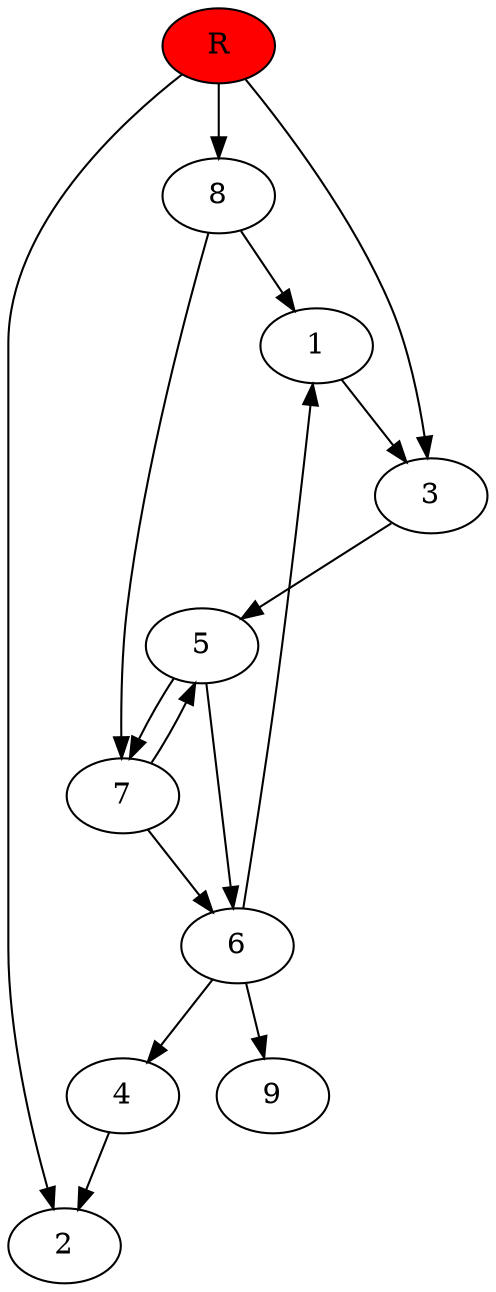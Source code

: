 digraph prb22413 {
	1
	2
	3
	4
	5
	6
	7
	8
	R [fillcolor="#ff0000" style=filled]
	1 -> 3
	3 -> 5
	4 -> 2
	5 -> 6
	5 -> 7
	6 -> 1
	6 -> 4
	6 -> 9
	7 -> 5
	7 -> 6
	8 -> 1
	8 -> 7
	R -> 2
	R -> 3
	R -> 8
}
